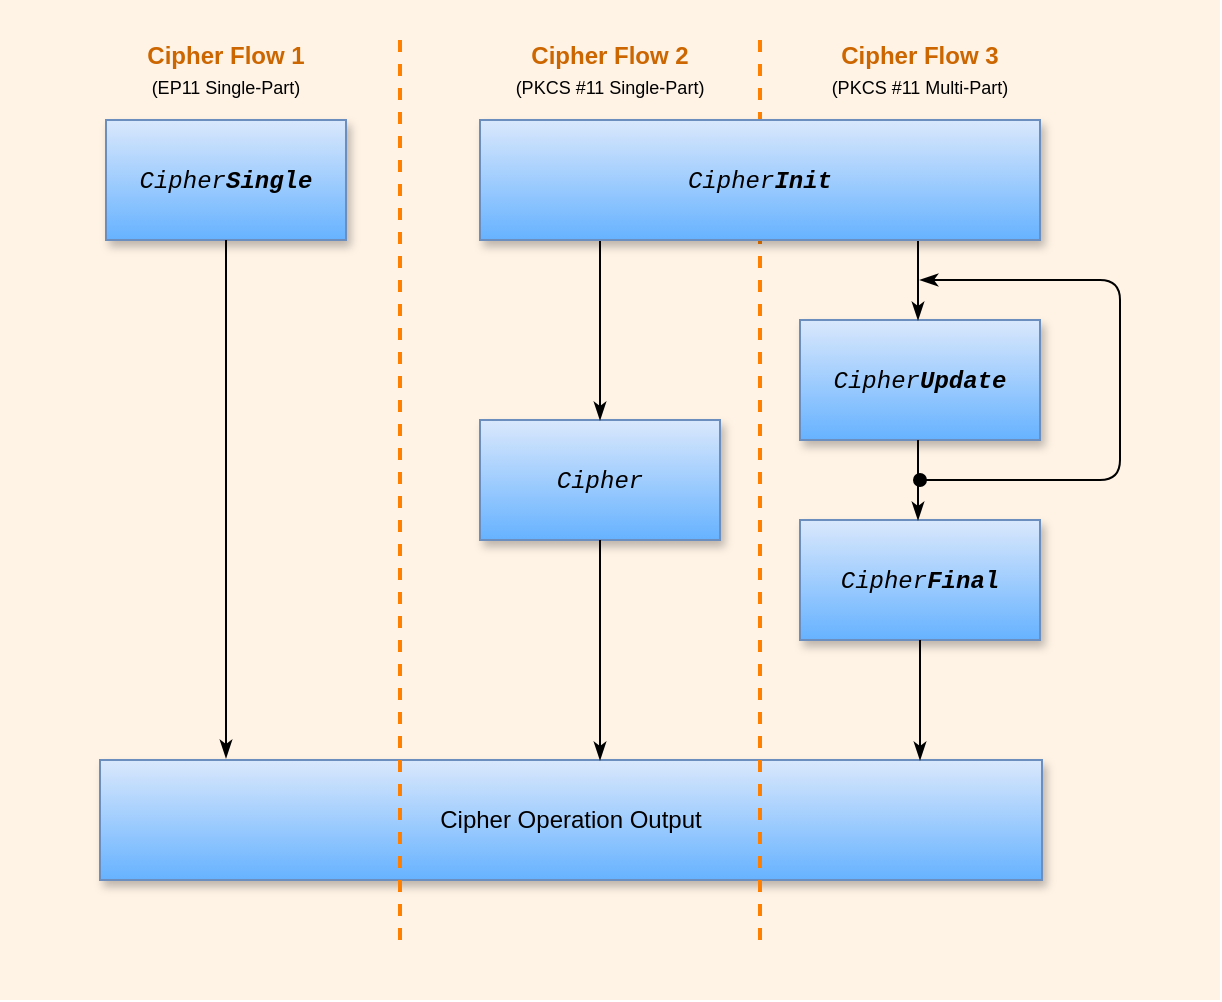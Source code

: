 <mxfile version="10.7.5" type="device"><diagram id="rXTuClZECQRnoqhANaO5" name="Page-1"><mxGraphModel dx="926" dy="555" grid="1" gridSize="10" guides="1" tooltips="1" connect="1" arrows="1" fold="1" page="1" pageScale="1" pageWidth="1169" pageHeight="827" math="0" shadow="0"><root><mxCell id="0"/><mxCell id="1" parent="0"/><mxCell id="3uzwpUfA7cx9H2VTUaEy-27" value="" style="rounded=0;whiteSpace=wrap;html=1;shadow=0;glass=0;gradientColor=none;fillColor=#FFF3E6;strokeColor=none;" vertex="1" parent="1"><mxGeometry x="40" y="20" width="610" height="500" as="geometry"/></mxCell><mxCell id="3uzwpUfA7cx9H2VTUaEy-1" value="&lt;font face=&quot;Courier New&quot;&gt;&lt;i&gt;Cipher&lt;b&gt;Single&lt;/b&gt;&lt;/i&gt;&lt;/font&gt;" style="rounded=0;whiteSpace=wrap;html=1;fillColor=#dae8fc;strokeColor=#6c8ebf;gradientColor=#66B2FF;shadow=1;glass=0;" vertex="1" parent="1"><mxGeometry x="93" y="80" width="120" height="60" as="geometry"/></mxCell><mxCell id="3uzwpUfA7cx9H2VTUaEy-3" value="&lt;font face=&quot;Courier New&quot;&gt;&lt;i&gt;Cipher&lt;/i&gt;&lt;/font&gt;" style="rounded=0;whiteSpace=wrap;html=1;fillColor=#dae8fc;strokeColor=#6c8ebf;gradientColor=#66B2FF;shadow=1;" vertex="1" parent="1"><mxGeometry x="280" y="230" width="120" height="60" as="geometry"/></mxCell><mxCell id="3uzwpUfA7cx9H2VTUaEy-4" value="&lt;font face=&quot;Courier New&quot;&gt;&lt;i&gt;Cipher&lt;b&gt;Update&lt;/b&gt;&lt;/i&gt;&lt;/font&gt;" style="rounded=0;whiteSpace=wrap;html=1;fillColor=#dae8fc;strokeColor=#6c8ebf;gradientColor=#66B2FF;shadow=1;" vertex="1" parent="1"><mxGeometry x="440" y="180" width="120" height="60" as="geometry"/></mxCell><mxCell id="3uzwpUfA7cx9H2VTUaEy-5" value="&lt;font face=&quot;Courier New&quot;&gt;&lt;i&gt;Cipher&lt;b&gt;Final&lt;/b&gt;&lt;/i&gt;&lt;/font&gt;" style="rounded=0;whiteSpace=wrap;html=1;fillColor=#dae8fc;strokeColor=#6c8ebf;gradientColor=#66B2FF;shadow=1;" vertex="1" parent="1"><mxGeometry x="440" y="280" width="120" height="60" as="geometry"/></mxCell><mxCell id="3uzwpUfA7cx9H2VTUaEy-6" value="&lt;p&gt;Cipher Operation Output&lt;/p&gt;" style="rounded=0;whiteSpace=wrap;html=1;fillColor=#dae8fc;strokeColor=#6c8ebf;gradientColor=#66B2FF;shadow=1;" vertex="1" parent="1"><mxGeometry x="90" y="400" width="471" height="60" as="geometry"/></mxCell><mxCell id="3uzwpUfA7cx9H2VTUaEy-7" value="" style="endArrow=classicThin;html=1;exitX=0.5;exitY=1;exitDx=0;exitDy=0;endFill=1;" edge="1" parent="1" source="3uzwpUfA7cx9H2VTUaEy-1"><mxGeometry width="50" height="50" relative="1" as="geometry"><mxPoint x="80" y="570" as="sourcePoint"/><mxPoint x="153" y="399" as="targetPoint"/></mxGeometry></mxCell><mxCell id="3uzwpUfA7cx9H2VTUaEy-10" value="" style="endArrow=classicThin;html=1;endFill=1;exitX=0.5;exitY=1;exitDx=0;exitDy=0;" edge="1" parent="1" source="3uzwpUfA7cx9H2VTUaEy-3"><mxGeometry width="50" height="50" relative="1" as="geometry"><mxPoint x="340" y="300" as="sourcePoint"/><mxPoint x="340" y="400" as="targetPoint"/></mxGeometry></mxCell><mxCell id="3uzwpUfA7cx9H2VTUaEy-11" value="" style="endArrow=classicThin;html=1;exitX=0.5;exitY=1;exitDx=0;exitDy=0;endFill=1;" edge="1" parent="1" source="3uzwpUfA7cx9H2VTUaEy-5"><mxGeometry width="50" height="50" relative="1" as="geometry"><mxPoint x="500" y="349.833" as="sourcePoint"/><mxPoint x="500" y="400" as="targetPoint"/></mxGeometry></mxCell><mxCell id="3uzwpUfA7cx9H2VTUaEy-15" value="" style="endArrow=classicThin;html=1;exitX=0.5;exitY=1;exitDx=0;exitDy=0;endFill=1;entryX=0.5;entryY=0;entryDx=0;entryDy=0;" edge="1" parent="1" target="3uzwpUfA7cx9H2VTUaEy-3"><mxGeometry width="50" height="50" relative="1" as="geometry"><mxPoint x="340" y="140" as="sourcePoint"/><mxPoint x="340" y="180" as="targetPoint"/><Array as="points"><mxPoint x="340" y="170"/></Array></mxGeometry></mxCell><mxCell id="3uzwpUfA7cx9H2VTUaEy-16" value="" style="endArrow=classicThin;html=1;exitX=0.5;exitY=1;exitDx=0;exitDy=0;endFill=1;" edge="1" parent="1"><mxGeometry width="50" height="50" relative="1" as="geometry"><mxPoint x="499" y="140" as="sourcePoint"/><mxPoint x="499" y="180" as="targetPoint"/><Array as="points"><mxPoint x="499" y="170"/></Array></mxGeometry></mxCell><mxCell id="3uzwpUfA7cx9H2VTUaEy-17" value="" style="endArrow=classicThin;html=1;exitX=0.5;exitY=1;exitDx=0;exitDy=0;endFill=1;" edge="1" parent="1"><mxGeometry width="50" height="50" relative="1" as="geometry"><mxPoint x="499" y="240" as="sourcePoint"/><mxPoint x="499" y="280" as="targetPoint"/><Array as="points"><mxPoint x="499" y="270"/></Array></mxGeometry></mxCell><mxCell id="3uzwpUfA7cx9H2VTUaEy-18" value="" style="endArrow=oval;html=1;endFill=1;startArrow=classicThin;startFill=1;" edge="1" parent="1"><mxGeometry width="50" height="50" relative="1" as="geometry"><mxPoint x="500" y="160" as="sourcePoint"/><mxPoint x="500" y="260" as="targetPoint"/><Array as="points"><mxPoint x="600" y="160"/><mxPoint x="600" y="260"/><mxPoint x="570" y="260"/></Array></mxGeometry></mxCell><mxCell id="3uzwpUfA7cx9H2VTUaEy-19" value="" style="endArrow=none;dashed=1;html=1;strokeWidth=2;strokeColor=#FF8000;" edge="1" parent="1"><mxGeometry width="50" height="50" relative="1" as="geometry"><mxPoint x="240" y="490" as="sourcePoint"/><mxPoint x="240" y="40" as="targetPoint"/></mxGeometry></mxCell><mxCell id="3uzwpUfA7cx9H2VTUaEy-20" value="" style="endArrow=none;dashed=1;html=1;strokeWidth=2;strokeColor=#FF8000;" edge="1" parent="1"><mxGeometry width="50" height="50" relative="1" as="geometry"><mxPoint x="420" y="490" as="sourcePoint"/><mxPoint x="420" y="40" as="targetPoint"/></mxGeometry></mxCell><mxCell id="3uzwpUfA7cx9H2VTUaEy-2" value="&lt;font face=&quot;Courier New&quot;&gt;&lt;i&gt;Cipher&lt;b&gt;Init&lt;/b&gt;&lt;/i&gt;&lt;/font&gt;" style="rounded=0;whiteSpace=wrap;html=1;fillColor=#dae8fc;strokeColor=#6c8ebf;gradientColor=#66B2FF;shadow=1;" vertex="1" parent="1"><mxGeometry x="280" y="80" width="280" height="60" as="geometry"/></mxCell><mxCell id="3uzwpUfA7cx9H2VTUaEy-21" value="&lt;b style=&quot;color: rgb(204 , 102 , 0)&quot;&gt;&lt;font style=&quot;font-size: 12px&quot;&gt;Cipher Flow 1&lt;/font&gt;&lt;/b&gt;&lt;br&gt;&lt;font style=&quot;font-size: 9px&quot;&gt;(EP11 Single-Part)&lt;/font&gt;&lt;br&gt;" style="text;html=1;strokeColor=none;fillColor=none;align=center;verticalAlign=middle;whiteSpace=wrap;rounded=0;shadow=1;glass=0;" vertex="1" parent="1"><mxGeometry x="92" y="40" width="122" height="30" as="geometry"/></mxCell><mxCell id="3uzwpUfA7cx9H2VTUaEy-28" value="&lt;b style=&quot;color: rgb(204 , 102 , 0)&quot;&gt;&lt;font style=&quot;font-size: 12px&quot;&gt;Cipher Flow 2&lt;/font&gt;&lt;/b&gt;&lt;br&gt;&lt;font style=&quot;font-size: 9px&quot;&gt;(PKCS #11 Single-Part)&lt;/font&gt;&lt;br&gt;" style="text;html=1;strokeColor=none;fillColor=none;align=center;verticalAlign=middle;whiteSpace=wrap;rounded=0;shadow=1;glass=0;" vertex="1" parent="1"><mxGeometry x="278" y="40" width="134" height="30" as="geometry"/></mxCell><mxCell id="3uzwpUfA7cx9H2VTUaEy-29" value="&lt;b style=&quot;color: rgb(204 , 102 , 0)&quot;&gt;&lt;font style=&quot;font-size: 12px&quot;&gt;Cipher Flow 3&lt;/font&gt;&lt;/b&gt;&lt;br&gt;&lt;font style=&quot;font-size: 9px&quot;&gt;(PKCS #11 Multi-Part)&lt;/font&gt;&lt;br&gt;" style="text;html=1;strokeColor=none;fillColor=none;align=center;verticalAlign=middle;whiteSpace=wrap;rounded=0;shadow=1;glass=0;" vertex="1" parent="1"><mxGeometry x="433" y="40" width="134" height="30" as="geometry"/></mxCell></root></mxGraphModel></diagram></mxfile>